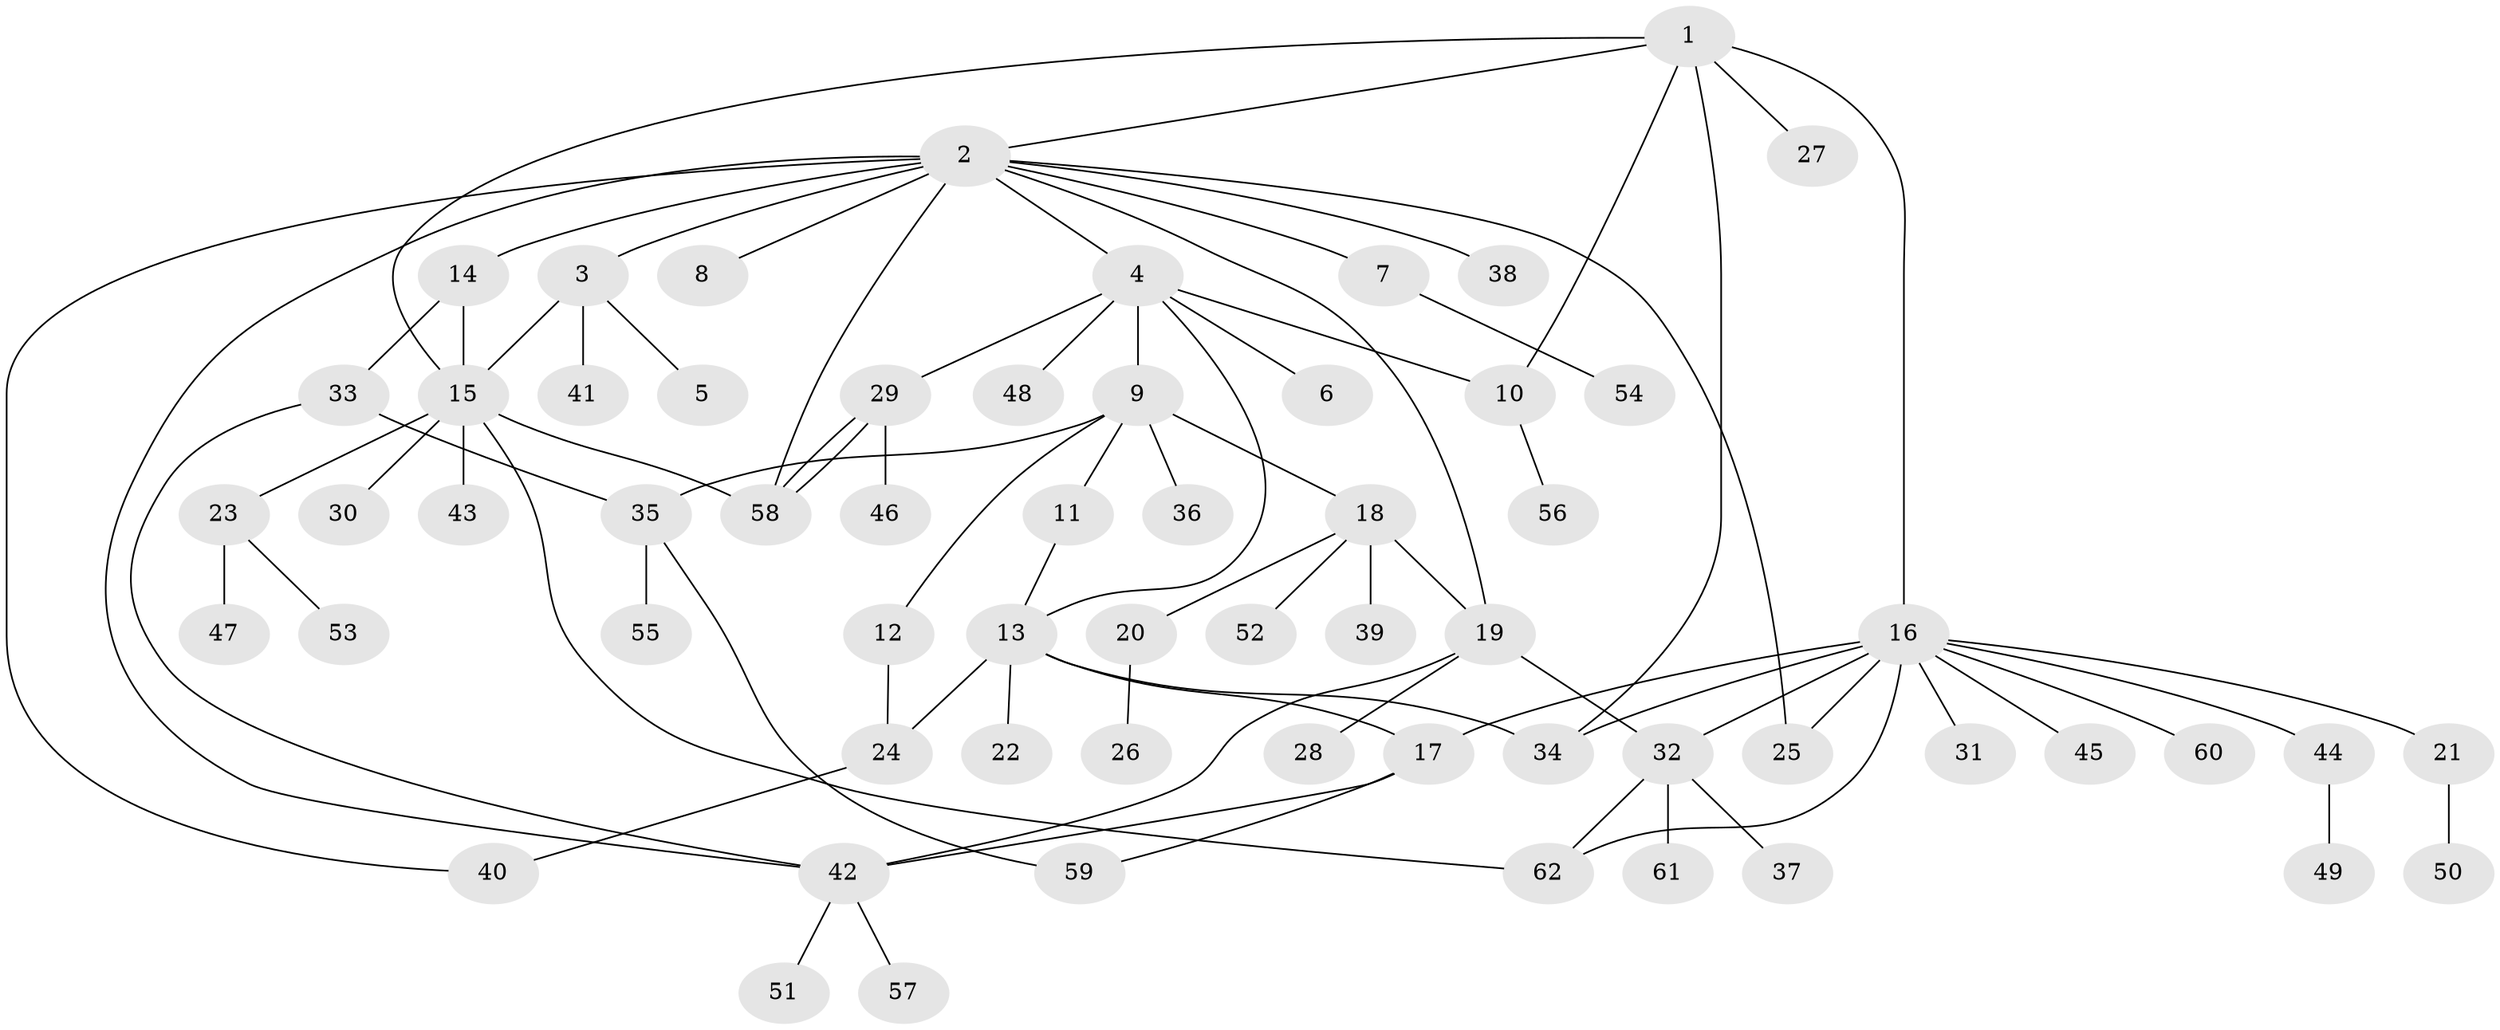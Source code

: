 // coarse degree distribution, {5: 0.022727272727272728, 11: 0.022727272727272728, 3: 0.11363636363636363, 8: 0.045454545454545456, 1: 0.5681818181818182, 6: 0.045454545454545456, 4: 0.11363636363636363, 7: 0.022727272727272728, 13: 0.022727272727272728, 2: 0.022727272727272728}
// Generated by graph-tools (version 1.1) at 2025/51/02/27/25 19:51:57]
// undirected, 62 vertices, 83 edges
graph export_dot {
graph [start="1"]
  node [color=gray90,style=filled];
  1;
  2;
  3;
  4;
  5;
  6;
  7;
  8;
  9;
  10;
  11;
  12;
  13;
  14;
  15;
  16;
  17;
  18;
  19;
  20;
  21;
  22;
  23;
  24;
  25;
  26;
  27;
  28;
  29;
  30;
  31;
  32;
  33;
  34;
  35;
  36;
  37;
  38;
  39;
  40;
  41;
  42;
  43;
  44;
  45;
  46;
  47;
  48;
  49;
  50;
  51;
  52;
  53;
  54;
  55;
  56;
  57;
  58;
  59;
  60;
  61;
  62;
  1 -- 2;
  1 -- 10;
  1 -- 15;
  1 -- 16;
  1 -- 27;
  1 -- 34;
  2 -- 3;
  2 -- 4;
  2 -- 7;
  2 -- 8;
  2 -- 14;
  2 -- 19;
  2 -- 25;
  2 -- 38;
  2 -- 40;
  2 -- 42;
  2 -- 58;
  3 -- 5;
  3 -- 15;
  3 -- 41;
  4 -- 6;
  4 -- 9;
  4 -- 10;
  4 -- 13;
  4 -- 29;
  4 -- 48;
  7 -- 54;
  9 -- 11;
  9 -- 12;
  9 -- 18;
  9 -- 35;
  9 -- 36;
  10 -- 56;
  11 -- 13;
  12 -- 24;
  13 -- 17;
  13 -- 22;
  13 -- 24;
  13 -- 34;
  14 -- 15;
  14 -- 33;
  15 -- 23;
  15 -- 30;
  15 -- 43;
  15 -- 58;
  15 -- 62;
  16 -- 17;
  16 -- 21;
  16 -- 25;
  16 -- 31;
  16 -- 32;
  16 -- 34;
  16 -- 44;
  16 -- 45;
  16 -- 60;
  16 -- 62;
  17 -- 42;
  17 -- 59;
  18 -- 19;
  18 -- 20;
  18 -- 39;
  18 -- 52;
  19 -- 28;
  19 -- 32;
  19 -- 42;
  20 -- 26;
  21 -- 50;
  23 -- 47;
  23 -- 53;
  24 -- 40;
  29 -- 46;
  29 -- 58;
  29 -- 58;
  32 -- 37;
  32 -- 61;
  32 -- 62;
  33 -- 35;
  33 -- 42;
  35 -- 55;
  35 -- 59;
  42 -- 51;
  42 -- 57;
  44 -- 49;
}
